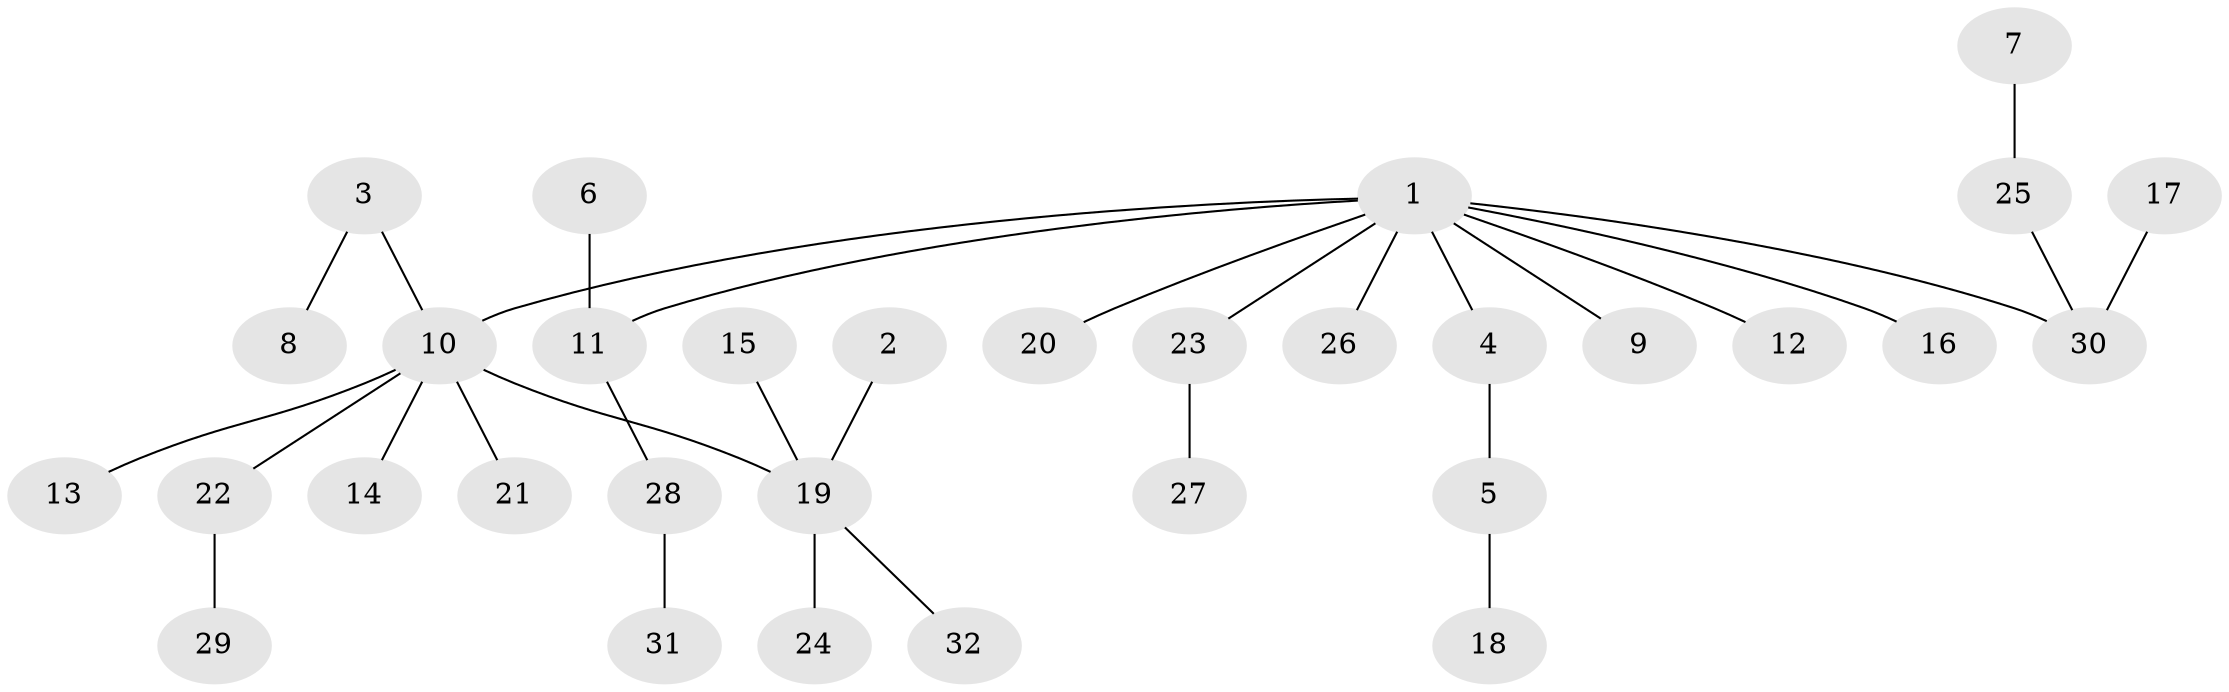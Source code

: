 // original degree distribution, {8: 0.015873015873015872, 4: 0.06349206349206349, 2: 0.36507936507936506, 6: 0.015873015873015872, 5: 0.031746031746031744, 1: 0.4603174603174603, 3: 0.047619047619047616}
// Generated by graph-tools (version 1.1) at 2025/26/03/09/25 03:26:25]
// undirected, 32 vertices, 31 edges
graph export_dot {
graph [start="1"]
  node [color=gray90,style=filled];
  1;
  2;
  3;
  4;
  5;
  6;
  7;
  8;
  9;
  10;
  11;
  12;
  13;
  14;
  15;
  16;
  17;
  18;
  19;
  20;
  21;
  22;
  23;
  24;
  25;
  26;
  27;
  28;
  29;
  30;
  31;
  32;
  1 -- 4 [weight=1.0];
  1 -- 9 [weight=1.0];
  1 -- 10 [weight=1.0];
  1 -- 11 [weight=1.0];
  1 -- 12 [weight=1.0];
  1 -- 16 [weight=1.0];
  1 -- 20 [weight=1.0];
  1 -- 23 [weight=1.0];
  1 -- 26 [weight=1.0];
  1 -- 30 [weight=1.0];
  2 -- 19 [weight=1.0];
  3 -- 8 [weight=1.0];
  3 -- 10 [weight=1.0];
  4 -- 5 [weight=1.0];
  5 -- 18 [weight=1.0];
  6 -- 11 [weight=1.0];
  7 -- 25 [weight=1.0];
  10 -- 13 [weight=1.0];
  10 -- 14 [weight=1.0];
  10 -- 19 [weight=1.0];
  10 -- 21 [weight=1.0];
  10 -- 22 [weight=1.0];
  11 -- 28 [weight=1.0];
  15 -- 19 [weight=1.0];
  17 -- 30 [weight=1.0];
  19 -- 24 [weight=1.0];
  19 -- 32 [weight=1.0];
  22 -- 29 [weight=1.0];
  23 -- 27 [weight=1.0];
  25 -- 30 [weight=1.0];
  28 -- 31 [weight=1.0];
}
